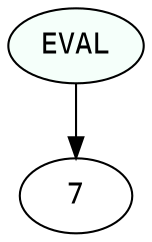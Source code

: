 digraph print {
 1 [label="7", fontname="monospace"];
 2 [label="EVAL", fontname="monospace", style=filled, fillcolor=mintcream];
 2->1
 }
 